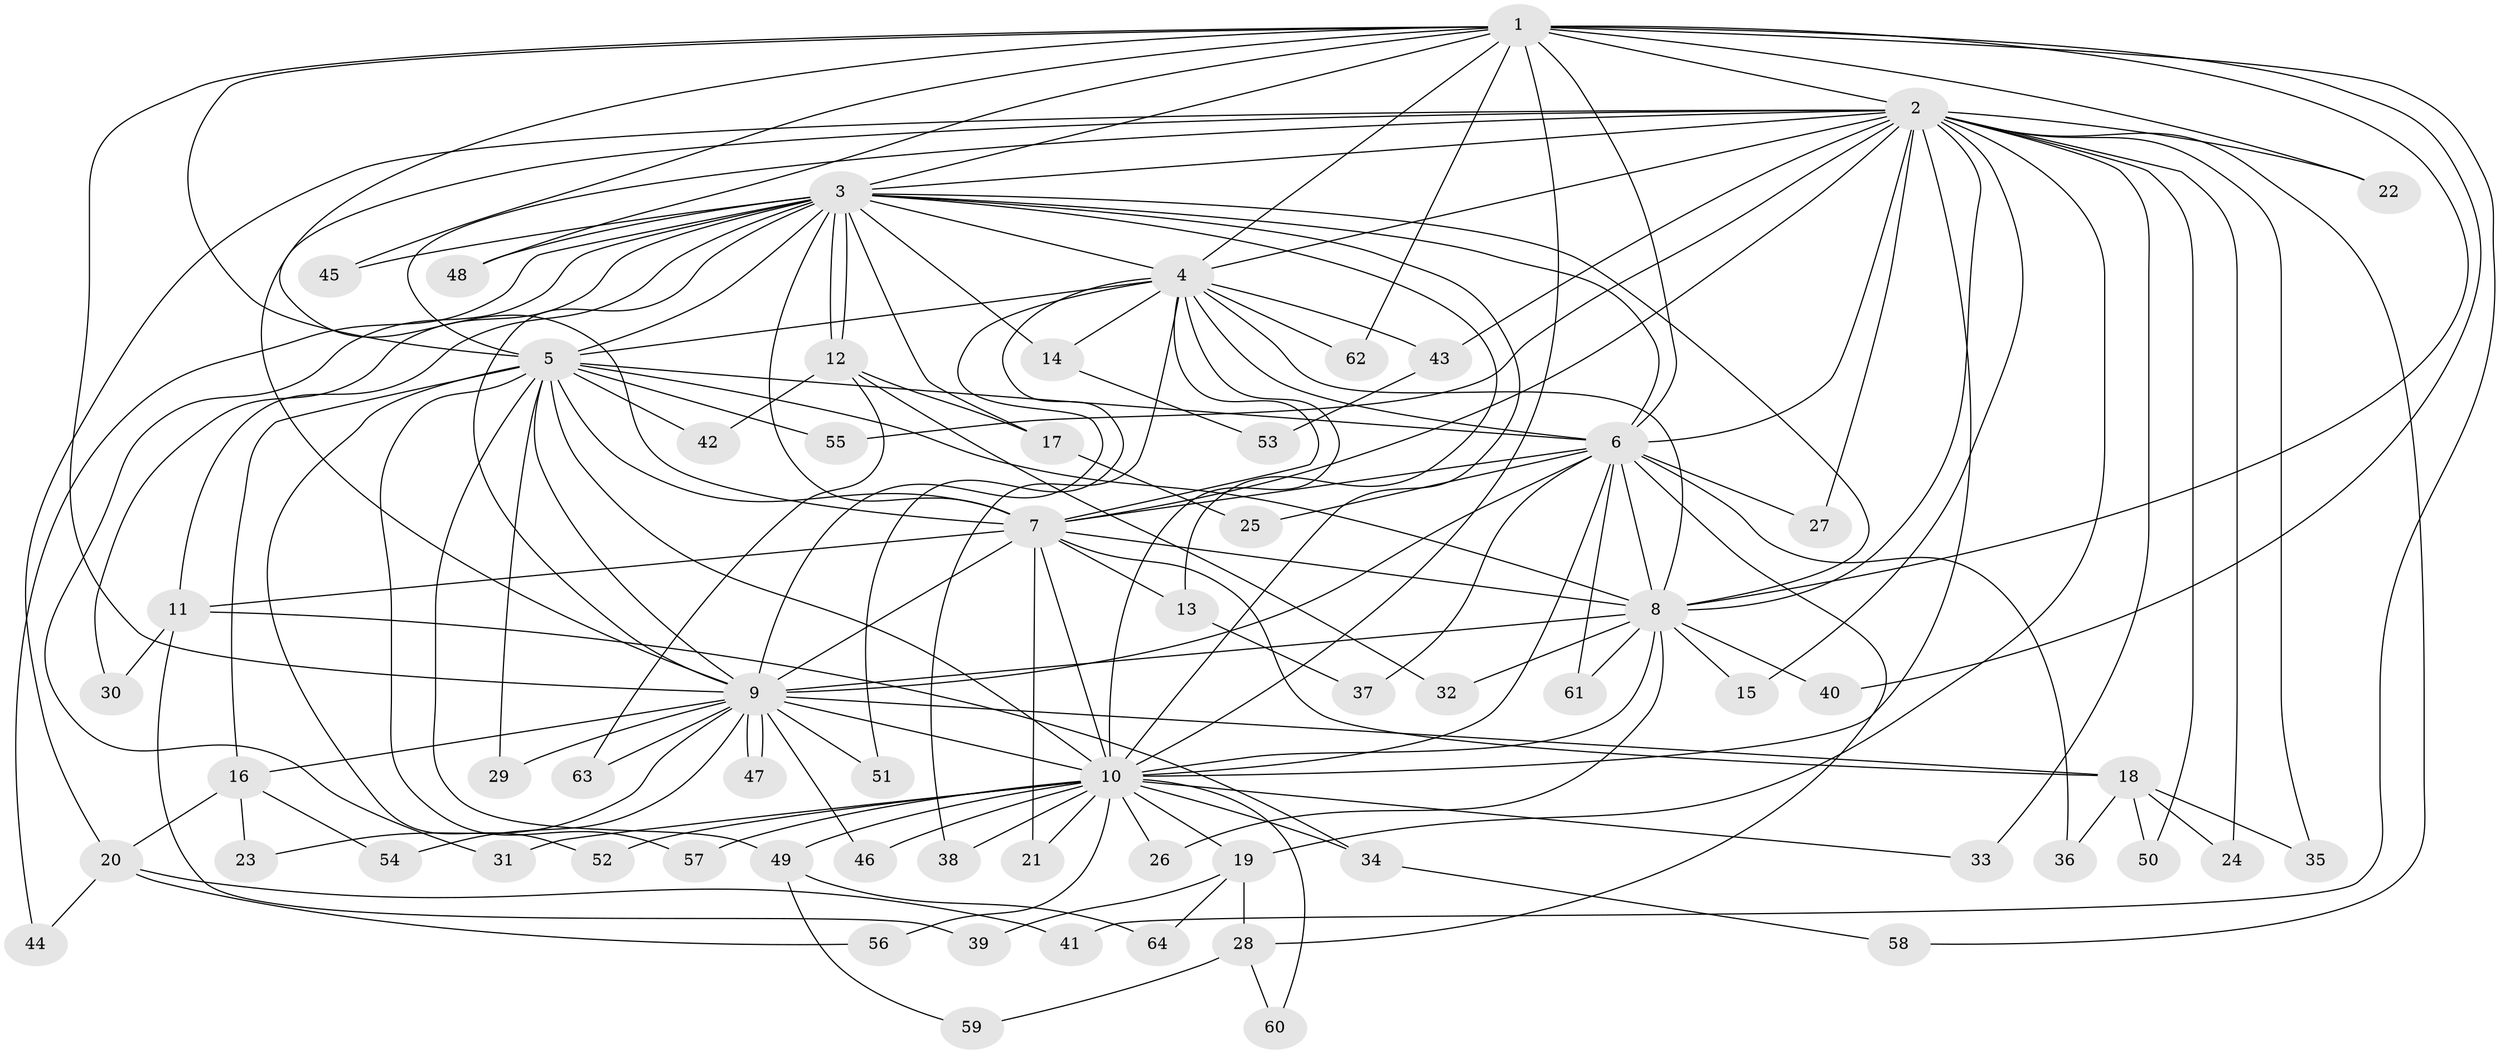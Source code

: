 // Generated by graph-tools (version 1.1) at 2025/01/03/09/25 03:01:20]
// undirected, 64 vertices, 153 edges
graph export_dot {
graph [start="1"]
  node [color=gray90,style=filled];
  1;
  2;
  3;
  4;
  5;
  6;
  7;
  8;
  9;
  10;
  11;
  12;
  13;
  14;
  15;
  16;
  17;
  18;
  19;
  20;
  21;
  22;
  23;
  24;
  25;
  26;
  27;
  28;
  29;
  30;
  31;
  32;
  33;
  34;
  35;
  36;
  37;
  38;
  39;
  40;
  41;
  42;
  43;
  44;
  45;
  46;
  47;
  48;
  49;
  50;
  51;
  52;
  53;
  54;
  55;
  56;
  57;
  58;
  59;
  60;
  61;
  62;
  63;
  64;
  1 -- 2;
  1 -- 3;
  1 -- 4;
  1 -- 5;
  1 -- 6;
  1 -- 7;
  1 -- 8;
  1 -- 9;
  1 -- 10;
  1 -- 22;
  1 -- 40;
  1 -- 41;
  1 -- 45;
  1 -- 48;
  1 -- 62;
  2 -- 3;
  2 -- 4;
  2 -- 5;
  2 -- 6;
  2 -- 7;
  2 -- 8;
  2 -- 9;
  2 -- 10;
  2 -- 15;
  2 -- 19;
  2 -- 20;
  2 -- 22;
  2 -- 24;
  2 -- 27;
  2 -- 33;
  2 -- 35;
  2 -- 43;
  2 -- 50;
  2 -- 55;
  2 -- 58;
  3 -- 4;
  3 -- 5;
  3 -- 6;
  3 -- 7;
  3 -- 8;
  3 -- 9;
  3 -- 10;
  3 -- 11;
  3 -- 12;
  3 -- 12;
  3 -- 13;
  3 -- 14;
  3 -- 17;
  3 -- 30;
  3 -- 31;
  3 -- 44;
  3 -- 45;
  3 -- 48;
  4 -- 5;
  4 -- 6;
  4 -- 7;
  4 -- 8;
  4 -- 9;
  4 -- 10;
  4 -- 14;
  4 -- 38;
  4 -- 43;
  4 -- 51;
  4 -- 62;
  5 -- 6;
  5 -- 7;
  5 -- 8;
  5 -- 9;
  5 -- 10;
  5 -- 16;
  5 -- 29;
  5 -- 42;
  5 -- 49;
  5 -- 52;
  5 -- 55;
  5 -- 57;
  6 -- 7;
  6 -- 8;
  6 -- 9;
  6 -- 10;
  6 -- 25;
  6 -- 27;
  6 -- 28;
  6 -- 36;
  6 -- 37;
  6 -- 61;
  7 -- 8;
  7 -- 9;
  7 -- 10;
  7 -- 11;
  7 -- 13;
  7 -- 18;
  7 -- 21;
  8 -- 9;
  8 -- 10;
  8 -- 15;
  8 -- 26;
  8 -- 32;
  8 -- 40;
  8 -- 61;
  9 -- 10;
  9 -- 16;
  9 -- 18;
  9 -- 23;
  9 -- 29;
  9 -- 46;
  9 -- 47;
  9 -- 47;
  9 -- 51;
  9 -- 54;
  9 -- 63;
  10 -- 19;
  10 -- 21;
  10 -- 26;
  10 -- 31;
  10 -- 33;
  10 -- 34;
  10 -- 38;
  10 -- 46;
  10 -- 49;
  10 -- 52;
  10 -- 56;
  10 -- 57;
  10 -- 60;
  11 -- 30;
  11 -- 34;
  11 -- 39;
  12 -- 17;
  12 -- 32;
  12 -- 42;
  12 -- 63;
  13 -- 37;
  14 -- 53;
  16 -- 20;
  16 -- 23;
  16 -- 54;
  17 -- 25;
  18 -- 24;
  18 -- 35;
  18 -- 36;
  18 -- 50;
  19 -- 28;
  19 -- 39;
  19 -- 64;
  20 -- 41;
  20 -- 44;
  20 -- 56;
  28 -- 59;
  28 -- 60;
  34 -- 58;
  43 -- 53;
  49 -- 59;
  49 -- 64;
}
